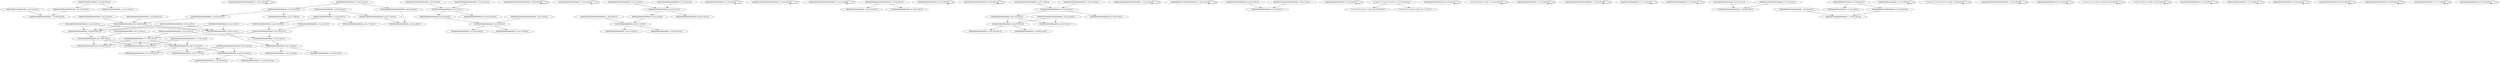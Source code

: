 digraph G {
    "000000100000100000001000_2-25:343-LEN:24" -> "010000010000000100000001_7-30:365-LEN:24";
    "00000000000001000000000000001_1-30:71-LEN:29" -> "00000000000001000000000000001_1-30:71-LEN:29";
    "00000000000000000000_8-27:1045-LEN:20" -> "0000000000000000000100_9-30:395-LEN:22";
    "00000000000000000000_8-27:1045-LEN:20" -> "000000000000000000000_9-30:26-LEN:21";
    "00000000000000000000_8-27:1045-LEN:20" -> "00000000000000000000_9-28:1212-LEN:20";
    "000000000000000000000000_1-25:39-LEN:24" -> "000000000000000000000_6-27:67-LEN:21";
    "0000000000000000000000000000_1-29:20-LEN:28" -> "0000000000000000000000000000_1-29:20-LEN:28";
    "01000000000000100000001_7-30:16-LEN:23" -> "01000000000000100000001_7-30:16-LEN:23";
    "000000000000000000000000_1-25:41-LEN:24" -> "000000000000000000000_7-28:25-LEN:21";
    "000000000000000000000000_1-25:41-LEN:24" -> "00000000000000000000_7-26:1049-LEN:20";
    "000000010000000000000000000_1-28:28-LEN:27" -> "00000000000000000000_9-29:47-LEN:20";
    "00000000000000000000_6-25:1000-LEN:20" -> "000000000000000000000_7-28:25-LEN:21";
    "00000000000000000000_6-25:1000-LEN:20" -> "00000000000000000000_7-26:1049-LEN:20";
    "00000000000000000000_1-21:16-LEN:20" -> "00000000000000000000_1-21:16-LEN:20";
    "00000001000001000000_1-20:358-LEN:20" -> "000000100000100000001000_2-25:343-LEN:24";
    "00000001000001000000_1-20:358-LEN:20" -> "00000010000010000001_2-22:16-LEN:20";
    "00000001000010000000100000001_1-30:23-LEN:29" -> "00000001000010000000100000001_1-30:23-LEN:29";
    "00000000000010000000000000001_1-30:27-LEN:29" -> "00000000000010000000000000001_1-30:27-LEN:29";
    "0000000000000000000000000000_1-29:22-LEN:28" -> "00000000000000000001_10-30:16-LEN:20";
    "0000000000000000000000000000_1-29:22-LEN:28" -> "00000000000000000000_10-30:20-LEN:20";
    "00000000000000000000_6-27:18-LEN:20" -> "00000000000000000000_6-27:18-LEN:20";
    "00000000000000000000000_1-24:25-LEN:23" -> "00000000000000000000_6-25:1000-LEN:20";
    "000000000010000000000000_6-29:18-LEN:24" -> "000000000010000000000000_6-29:18-LEN:24";
    "000000000000000000000_6-27:46-LEN:21" -> "00000000000000000000_8-28:24-LEN:20";
    "000000000000000000000_6-27:46-LEN:21" -> "0000000000000000000100_8-30:22-LEN:22";
    "010000000000000000000_7-27:545-LEN:21" -> "0000000000000000000100_9-30:395-LEN:22";
    "010000000000000000000_7-27:545-LEN:21" -> "000000000000000000000_9-30:26-LEN:21";
    "010000000000000000000_7-27:545-LEN:21" -> "00000000000000000000_9-28:1212-LEN:20";
    "00000010000000000000_2-21:520-LEN:20" -> "0000010000000000000000_3-25:17-LEN:22";
    "00000010000000000000_2-21:520-LEN:20" -> "00000100000000000000_3-22:509-LEN:20";
    "000000100000000000000000_1-25:22-LEN:24" -> "010000000000000000000_7-27:545-LEN:21";
    "000000100000000000000000_1-25:22-LEN:24" -> "010000000000000000000_7-28:22-LEN:21";
    "000000010000000000000000000_1-28:33-LEN:27" -> "00000000000000000000_9-29:63-LEN:20";
    "000000000000000000000_7-28:25-LEN:21" -> "00000000000000000000_9-29:33-LEN:20";
    "00000000000000000000_9-29:267-LEN:20" -> "00000000000000000001_10-30:166-LEN:20";
    "00000000000000000000_9-29:267-LEN:20" -> "00000000000000000000_10-30:98-LEN:20";
    "00000000000000000000_8-28:24-LEN:20" -> "00000000000000000000_9-29:47-LEN:20";
    "00000000000000000000000000001_1-30:21-LEN:29" -> "00000000000000000000000000001_1-30:21-LEN:29";
    "000010000000000000000000_1-25:77-LEN:24" -> "000000000000000000000_6-27:209-LEN:21";
    "000000000000000000000_6-27:67-LEN:21" -> "00000000000000000000_8-28:38-LEN:20";
    "000000000000000000000_6-27:67-LEN:21" -> "0000000000000000000100_8-30:26-LEN:22";
    "00000000000001000000000000001_1-30:21-LEN:29" -> "00000000000001000000000000001_1-30:21-LEN:29";
    "000010000000000000000000_1-25:23-LEN:24" -> "000000000000000000000_7-28:25-LEN:21";
    "000010000000000000000000_1-25:23-LEN:24" -> "00000000000000000000_7-26:1049-LEN:20";
    "0000100000000000000000_4-25:525-LEN:22" -> "010000000000000000000_7-27:545-LEN:21";
    "0000100000000000000000_4-25:525-LEN:22" -> "010000000000000000000_7-28:22-LEN:21";
    "0000000000000000000000_6-28:24-LEN:22" -> "000000000000000000001_9-30:28-LEN:21";
    "00000000000000000000_8-28:139-LEN:20" -> "00000000000000000000_9-29:267-LEN:20";
    "00000000000000000000_8-28:139-LEN:20" -> "000000000000000000010_9-30:33-LEN:21";
    "000000010000000000000000000_1-28:145-LEN:27" -> "00000000000000000000_9-29:267-LEN:20";
    "000000010000000000000000000_1-28:145-LEN:27" -> "000000000000000000010_9-30:33-LEN:21";
    "000010000000000000000000_1-24:364-LEN:24" -> "00000000000000000000_6-25:1000-LEN:20";
    "00000000000000000000_9-29:63-LEN:20" -> "00000000000000000001_10-30:46-LEN:20";
    "00000000000000000000_9-29:63-LEN:20" -> "00000000000000000000_10-30:17-LEN:20";
    "000000000000000000000_6-27:18-LEN:21" -> "000000000000000000000_6-27:18-LEN:21";
    "11110111111110111110101111_1-26:198-LEN:26" -> "11111101111101011111000_8-30:198-LEN:23";
    "11110111111110111110101111_1-26:198-LEN:26" -> "1111110111110101111000_8-30:17-LEN:22";
    "00000000000000000000_9-29:19-LEN:20" -> "00000000000000000000_9-29:19-LEN:20";
    "000000000000000000000000_1-25:23-LEN:24" -> "000000000000000000000_6-27:46-LEN:21";
    "000000000000000000000000_1-25:124-LEN:24" -> "000000000000000000000_6-27:209-LEN:21";
    "11101110101011111000_11-30:16-LEN:20" -> "11101110101011111000_11-30:16-LEN:20";
    "000000000000000000000_1-22:16-LEN:21" -> "000000000000000000000_1-22:16-LEN:21";
    "00000001000001000000100000001_1-30:51-LEN:29" -> "00000001000001000000100000001_1-30:51-LEN:29";
    "00000001000000000000_1-21:17-LEN:20" -> "00000001000000000000_1-21:17-LEN:20";
    "000000000000000000000_6-27:19-LEN:21" -> "000000000000000000000_6-27:19-LEN:21";
    "000100000000000100000_4-25:16-LEN:21" -> "010000000000010000000001_7-30:205-LEN:24";
    "0000000000000000000000000_3-28:20-LEN:25" -> "000000000000000000010_10-30:153-LEN:21";
    "0000000000000000000000000_3-28:20-LEN:25" -> "00000000000000000000_10-30:37-LEN:20";
    "0000000000000000000000000_3-28:20-LEN:25" -> "00000000000000000000_10-29:1033-LEN:20";
    "000010000000000000000000_1-25:20-LEN:24" -> "000000000000000000000_6-27:46-LEN:21";
    "00000000000000000000_8-28:38-LEN:20" -> "00000000000000000000_9-29:63-LEN:20";
    "00000000000000000000_9-29:47-LEN:20" -> "00000000000000000000_10-30:19-LEN:20";
    "00000000000000000000_9-29:47-LEN:20" -> "00000000000000000001_10-30:28-LEN:20";
    "000000000000000000000_6-27:209-LEN:21" -> "00000000000000000000_8-28:139-LEN:20";
    "000000000000000000000_6-27:209-LEN:21" -> "0000000000000000000100_8-30:82-LEN:22";
    "00000000000000000000_7-26:1049-LEN:20" -> "00000000000000000000_8-27:1045-LEN:20";
    "0000000000000000000000_3-24:630-LEN:22" -> "00000000000000000000_6-25:1000-LEN:20";
    "000000000000100000000000_1-25:22-LEN:24" -> "000000010000000000000001_7-30:343-LEN:24";
    "000000010000000000000000000_1-28:22-LEN:27" -> "000000000000000000001_9-30:28-LEN:21";
    "00000000000010000000_1-21:16-LEN:20" -> "00000000000010000000_1-21:16-LEN:20";
    "11110111111110111111011111000_1-30:28-LEN:29" -> "11110111111110111111011111000_1-30:28-LEN:29";
    "000010000000000000000000_1-25:32-LEN:24" -> "000000000000000000000_6-27:67-LEN:21";
    "00000001000001000000100000001_1-30:17-LEN:29" -> "00000001000001000000100000001_1-30:17-LEN:29";
    "00000000000000000000_6-27:16-LEN:20" -> "00000000000000000000_6-27:16-LEN:20";
    "00000000000000000000_1-20:641-LEN:20" -> "00000000000000000000_2-21:635-LEN:20";
    "00000000000000000000_1-20:641-LEN:20" -> "00000000000000000000000000_2-28:24-LEN:26";
    "111111110111110101111000_6-30:18-LEN:24" -> "111111110111110101111000_6-30:18-LEN:24";
    "0000100000100000001000_3-25:16-LEN:22" -> "010000010000000100000001_7-30:365-LEN:24";
    "00000000000000000000_6-26:17-LEN:20" -> "00000000000000000000_8-27:1045-LEN:20";
    "00000000000000000000_9-29:33-LEN:20" -> "00000000000000000000_10-30:16-LEN:20";
    "00000000000000000000_9-29:33-LEN:20" -> "00000000000000000001_10-30:20-LEN:20";
    "00000000000000000000_2-21:635-LEN:20" -> "0000000000000000000000_3-24:630-LEN:22";
    "00000000000000000000_2-21:635-LEN:20" -> "00000000000000000000_3-23:17-LEN:20";
    "11101111101011111000_10-30:16-LEN:20" -> "11101111101011111000_10-30:16-LEN:20";
    "00000000000000000000_9-28:1212-LEN:20" -> "000000000000000000010_10-30:153-LEN:21";
    "00000000000000000000_9-28:1212-LEN:20" -> "00000000000000000000_10-30:37-LEN:20";
    "00000000000000000000_9-28:1212-LEN:20" -> "00000000000000000000_10-29:1033-LEN:20";
    "000001000000000000001_9-30:16-LEN:21" -> "000001000000000000001_9-30:16-LEN:21";
    "0000000100000000000100000_1-25:197-LEN:25" -> "010000000000010000000001_7-30:205-LEN:24";
    "00000000000001000000_1-20:340-LEN:20" -> "00000000000010000000_2-22:16-LEN:20";
    "00000000000001000000_1-20:340-LEN:20" -> "000000000000100000000000_2-25:325-LEN:24";
    "000000000000100000000000_2-25:325-LEN:24" -> "000000010000000000000001_7-30:343-LEN:24";
    "00000010000010000000_1-21:17-LEN:20" -> "00000010000010000000_1-21:17-LEN:20";
    "10000000000000000000_6-25:23-LEN:20" -> "000000000000000000000_7-28:25-LEN:21";
    "10000000000000000000_6-25:23-LEN:20" -> "00000000000000000000_7-26:1049-LEN:20";
    "00000000000000000000_9-29:20-LEN:20" -> "00000000000000000000_9-29:20-LEN:20";
    "000000100000000000000_1-22:21-LEN:21" -> "0000100000000000000000_4-25:525-LEN:22";
    "010000000000000000000_7-28:22-LEN:21" -> "00000000000000000000_9-29:33-LEN:20";
    "00000000000000000000_9-29:18-LEN:20" -> "00000000000000000000_9-29:18-LEN:20";
    "00000000000000000000000000_2-28:24-LEN:26" -> "000000000000000000001_9-30:22-LEN:21";
    "00000000000000000000000_6-29:25-LEN:23" -> "00000000000000000000000_6-29:25-LEN:23";
    "00000100000000000000_3-22:509-LEN:20" -> "0000100000000000000000_4-25:525-LEN:22";
    "00000001000000000000_1-20:530-LEN:20" -> "00000010000000000000_2-21:520-LEN:20";
    "00000001000000000000_1-20:530-LEN:20" -> "00000010000000000000000000_2-28:17-LEN:26";
    "01000000000000000000_7-27:17-LEN:20" -> "01000000000000000000_7-27:17-LEN:20";
    "00000010000000000000000000_2-28:17-LEN:26" -> "000000000000000000001_9-30:22-LEN:21";
    "00000000000000000000000000_1-27:36-LEN:26" -> "0000000000000000000100_9-30:395-LEN:22";
    "00000000000000000000000000_1-27:36-LEN:26" -> "000000000000000000000_9-30:26-LEN:21";
    "00000000000000000000000000_1-27:36-LEN:26" -> "00000000000000000000_9-28:1212-LEN:20";
    "00000000000000000000_10-29:1033-LEN:20" -> "00000000000000000000_11-30:388-LEN:20";
    "00000000000000000000_10-29:1033-LEN:20" -> "00000000000000000001_11-30:622-LEN:20";
    "000000000000000000100_9-30:16-LEN:21" -> "000000000000000000100_9-30:16-LEN:21";
}

